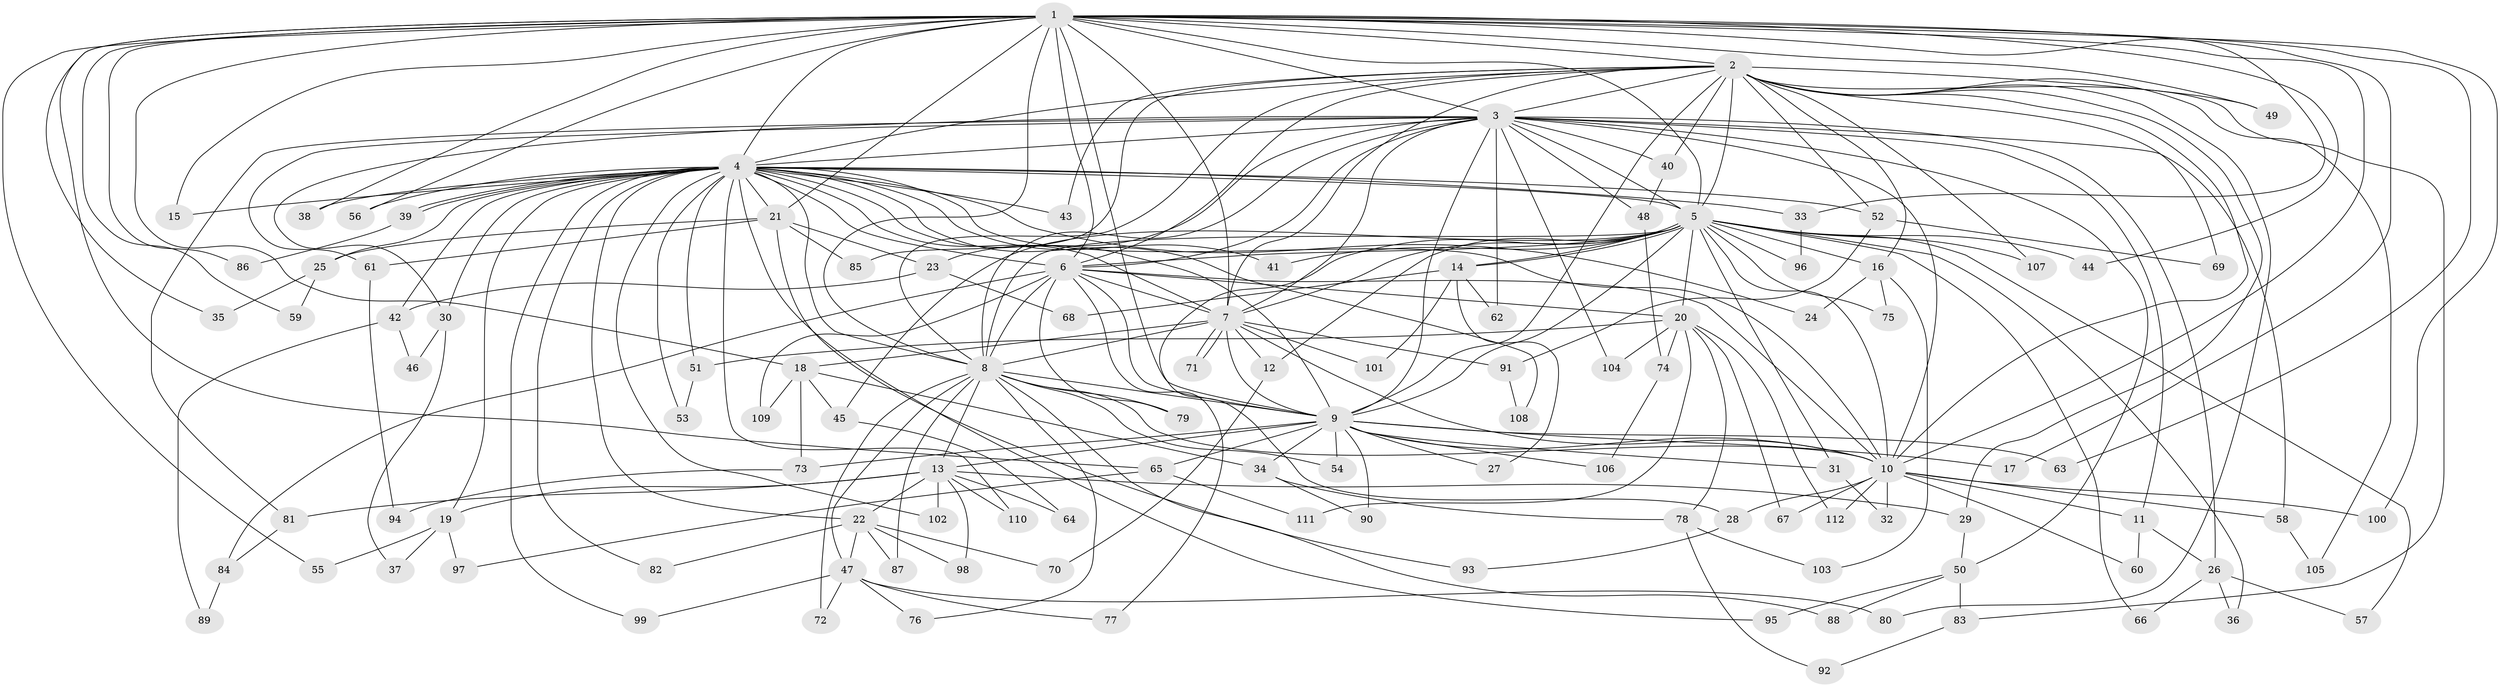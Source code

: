 // coarse degree distribution, {13: 0.030303030303030304, 15: 0.06060606060606061, 24: 0.030303030303030304, 8: 0.06060606060606061, 12: 0.030303030303030304, 3: 0.2727272727272727, 6: 0.06060606060606061, 2: 0.3333333333333333, 4: 0.06060606060606061, 1: 0.06060606060606061}
// Generated by graph-tools (version 1.1) at 2025/17/03/04/25 18:17:14]
// undirected, 112 vertices, 249 edges
graph export_dot {
graph [start="1"]
  node [color=gray90,style=filled];
  1;
  2;
  3;
  4;
  5;
  6;
  7;
  8;
  9;
  10;
  11;
  12;
  13;
  14;
  15;
  16;
  17;
  18;
  19;
  20;
  21;
  22;
  23;
  24;
  25;
  26;
  27;
  28;
  29;
  30;
  31;
  32;
  33;
  34;
  35;
  36;
  37;
  38;
  39;
  40;
  41;
  42;
  43;
  44;
  45;
  46;
  47;
  48;
  49;
  50;
  51;
  52;
  53;
  54;
  55;
  56;
  57;
  58;
  59;
  60;
  61;
  62;
  63;
  64;
  65;
  66;
  67;
  68;
  69;
  70;
  71;
  72;
  73;
  74;
  75;
  76;
  77;
  78;
  79;
  80;
  81;
  82;
  83;
  84;
  85;
  86;
  87;
  88;
  89;
  90;
  91;
  92;
  93;
  94;
  95;
  96;
  97;
  98;
  99;
  100;
  101;
  102;
  103;
  104;
  105;
  106;
  107;
  108;
  109;
  110;
  111;
  112;
  1 -- 2;
  1 -- 3;
  1 -- 4;
  1 -- 5;
  1 -- 6;
  1 -- 7;
  1 -- 8;
  1 -- 9;
  1 -- 10;
  1 -- 15;
  1 -- 17;
  1 -- 18;
  1 -- 21;
  1 -- 33;
  1 -- 35;
  1 -- 38;
  1 -- 44;
  1 -- 49;
  1 -- 55;
  1 -- 56;
  1 -- 59;
  1 -- 63;
  1 -- 65;
  1 -- 86;
  1 -- 100;
  2 -- 3;
  2 -- 4;
  2 -- 5;
  2 -- 6;
  2 -- 7;
  2 -- 8;
  2 -- 9;
  2 -- 10;
  2 -- 16;
  2 -- 29;
  2 -- 40;
  2 -- 43;
  2 -- 49;
  2 -- 52;
  2 -- 69;
  2 -- 80;
  2 -- 83;
  2 -- 85;
  2 -- 105;
  2 -- 107;
  3 -- 4;
  3 -- 5;
  3 -- 6;
  3 -- 7;
  3 -- 8;
  3 -- 9;
  3 -- 10;
  3 -- 11;
  3 -- 23;
  3 -- 26;
  3 -- 30;
  3 -- 40;
  3 -- 48;
  3 -- 50;
  3 -- 58;
  3 -- 61;
  3 -- 62;
  3 -- 81;
  3 -- 104;
  4 -- 5;
  4 -- 6;
  4 -- 7;
  4 -- 8;
  4 -- 9;
  4 -- 10;
  4 -- 15;
  4 -- 19;
  4 -- 21;
  4 -- 22;
  4 -- 24;
  4 -- 25;
  4 -- 30;
  4 -- 33;
  4 -- 38;
  4 -- 39;
  4 -- 39;
  4 -- 41;
  4 -- 42;
  4 -- 43;
  4 -- 51;
  4 -- 52;
  4 -- 53;
  4 -- 56;
  4 -- 82;
  4 -- 95;
  4 -- 99;
  4 -- 102;
  4 -- 108;
  4 -- 110;
  5 -- 6;
  5 -- 7;
  5 -- 8;
  5 -- 9;
  5 -- 10;
  5 -- 12;
  5 -- 14;
  5 -- 14;
  5 -- 16;
  5 -- 20;
  5 -- 28;
  5 -- 31;
  5 -- 36;
  5 -- 41;
  5 -- 44;
  5 -- 45;
  5 -- 57;
  5 -- 66;
  5 -- 75;
  5 -- 96;
  5 -- 107;
  6 -- 7;
  6 -- 8;
  6 -- 9;
  6 -- 10;
  6 -- 20;
  6 -- 77;
  6 -- 79;
  6 -- 84;
  6 -- 109;
  7 -- 8;
  7 -- 9;
  7 -- 10;
  7 -- 12;
  7 -- 18;
  7 -- 71;
  7 -- 71;
  7 -- 91;
  7 -- 101;
  8 -- 9;
  8 -- 10;
  8 -- 13;
  8 -- 47;
  8 -- 54;
  8 -- 72;
  8 -- 76;
  8 -- 79;
  8 -- 87;
  8 -- 88;
  9 -- 10;
  9 -- 13;
  9 -- 17;
  9 -- 27;
  9 -- 31;
  9 -- 34;
  9 -- 54;
  9 -- 63;
  9 -- 65;
  9 -- 73;
  9 -- 90;
  9 -- 106;
  10 -- 11;
  10 -- 28;
  10 -- 32;
  10 -- 58;
  10 -- 60;
  10 -- 67;
  10 -- 100;
  10 -- 112;
  11 -- 26;
  11 -- 60;
  12 -- 70;
  13 -- 19;
  13 -- 22;
  13 -- 29;
  13 -- 64;
  13 -- 81;
  13 -- 98;
  13 -- 102;
  13 -- 110;
  14 -- 27;
  14 -- 62;
  14 -- 68;
  14 -- 101;
  16 -- 24;
  16 -- 75;
  16 -- 103;
  18 -- 34;
  18 -- 45;
  18 -- 73;
  18 -- 109;
  19 -- 37;
  19 -- 55;
  19 -- 97;
  20 -- 51;
  20 -- 67;
  20 -- 74;
  20 -- 78;
  20 -- 104;
  20 -- 111;
  20 -- 112;
  21 -- 23;
  21 -- 25;
  21 -- 61;
  21 -- 85;
  21 -- 93;
  22 -- 47;
  22 -- 70;
  22 -- 82;
  22 -- 87;
  22 -- 98;
  23 -- 42;
  23 -- 68;
  25 -- 35;
  25 -- 59;
  26 -- 36;
  26 -- 57;
  26 -- 66;
  28 -- 93;
  29 -- 50;
  30 -- 37;
  30 -- 46;
  31 -- 32;
  33 -- 96;
  34 -- 78;
  34 -- 90;
  39 -- 86;
  40 -- 48;
  42 -- 46;
  42 -- 89;
  45 -- 64;
  47 -- 72;
  47 -- 76;
  47 -- 77;
  47 -- 80;
  47 -- 99;
  48 -- 74;
  50 -- 83;
  50 -- 88;
  50 -- 95;
  51 -- 53;
  52 -- 69;
  52 -- 91;
  58 -- 105;
  61 -- 94;
  65 -- 97;
  65 -- 111;
  73 -- 94;
  74 -- 106;
  78 -- 92;
  78 -- 103;
  81 -- 84;
  83 -- 92;
  84 -- 89;
  91 -- 108;
}
